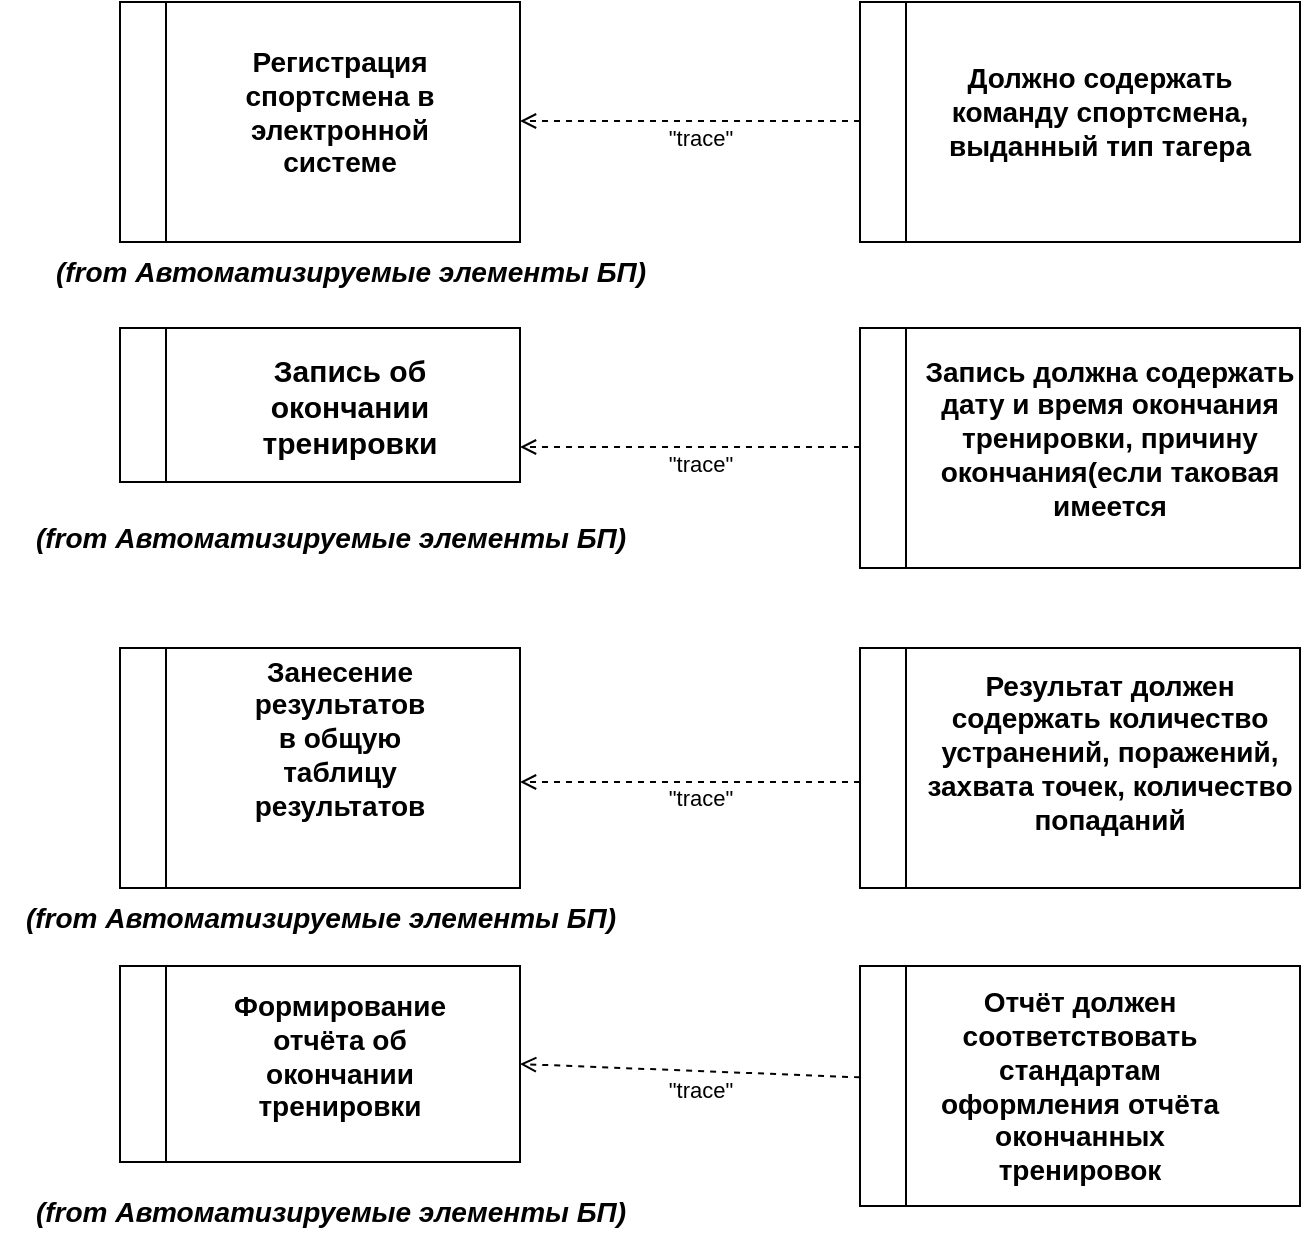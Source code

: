<mxfile version="22.0.8" type="device">
  <diagram name="Страница — 1" id="PcaY27iTRmeM68VzTSL-">
    <mxGraphModel dx="1040" dy="606" grid="1" gridSize="10" guides="1" tooltips="1" connect="1" arrows="1" fold="1" page="1" pageScale="1" pageWidth="827" pageHeight="1169" math="0" shadow="0">
      <root>
        <mxCell id="0" />
        <mxCell id="1" parent="0" />
        <mxCell id="Dm_8WElvDobPEIF0tm5e-1" value="" style="swimlane;horizontal=0;whiteSpace=wrap;html=1;" parent="1" vertex="1">
          <mxGeometry x="190" y="692" width="200" height="98" as="geometry" />
        </mxCell>
        <mxCell id="Dm_8WElvDobPEIF0tm5e-2" value="Формирование отчёта об окончании тренировки" style="text;html=1;strokeColor=none;fillColor=none;align=center;verticalAlign=middle;whiteSpace=wrap;rounded=0;fontStyle=1;fontSize=14;" parent="Dm_8WElvDobPEIF0tm5e-1" vertex="1">
          <mxGeometry x="80" y="30" width="60" height="30" as="geometry" />
        </mxCell>
        <mxCell id="Dm_8WElvDobPEIF0tm5e-3" value="" style="swimlane;horizontal=0;whiteSpace=wrap;html=1;" parent="1" vertex="1">
          <mxGeometry x="560" y="373" width="220" height="120" as="geometry" />
        </mxCell>
        <mxCell id="Dm_8WElvDobPEIF0tm5e-4" value="Запись должна содержать дату и время окончания тренировки, причину окончания(если таковая имеется" style="text;html=1;strokeColor=none;fillColor=none;align=center;verticalAlign=middle;whiteSpace=wrap;rounded=0;fontStyle=1;fontSize=14;" parent="Dm_8WElvDobPEIF0tm5e-3" vertex="1">
          <mxGeometry x="30" y="40" width="190" height="30" as="geometry" />
        </mxCell>
        <mxCell id="Dm_8WElvDobPEIF0tm5e-5" value="" style="swimlane;horizontal=0;whiteSpace=wrap;html=1;" parent="1" vertex="1">
          <mxGeometry x="190" y="210" width="200" height="120" as="geometry" />
        </mxCell>
        <mxCell id="Dm_8WElvDobPEIF0tm5e-6" value="Регистрация спортсмена в электронной системе" style="text;html=1;strokeColor=none;fillColor=none;align=center;verticalAlign=middle;whiteSpace=wrap;rounded=0;fontSize=14;fontStyle=1" parent="Dm_8WElvDobPEIF0tm5e-5" vertex="1">
          <mxGeometry x="60" y="40" width="100" height="30" as="geometry" />
        </mxCell>
        <mxCell id="Dm_8WElvDobPEIF0tm5e-7" value="" style="swimlane;horizontal=0;whiteSpace=wrap;html=1;" parent="1" vertex="1">
          <mxGeometry x="560" y="533" width="220" height="120" as="geometry" />
        </mxCell>
        <mxCell id="Dm_8WElvDobPEIF0tm5e-8" value="Результат должен содержать количество устранений, поражений, захвата точек, количество попаданий" style="text;html=1;strokeColor=none;fillColor=none;align=center;verticalAlign=middle;whiteSpace=wrap;rounded=0;fontSize=14;fontStyle=1" parent="Dm_8WElvDobPEIF0tm5e-7" vertex="1">
          <mxGeometry x="30" y="37" width="190" height="30" as="geometry" />
        </mxCell>
        <mxCell id="Dm_8WElvDobPEIF0tm5e-9" value="" style="swimlane;horizontal=0;whiteSpace=wrap;html=1;" parent="1" vertex="1">
          <mxGeometry x="560" y="210" width="220" height="120" as="geometry" />
        </mxCell>
        <mxCell id="Dm_8WElvDobPEIF0tm5e-10" value="Должно содержать команду спортсмена, выданный тип тагера" style="text;html=1;strokeColor=none;fillColor=none;align=center;verticalAlign=middle;whiteSpace=wrap;rounded=0;fontStyle=1;fontSize=14;" parent="Dm_8WElvDobPEIF0tm5e-9" vertex="1">
          <mxGeometry x="40" y="40" width="160" height="30" as="geometry" />
        </mxCell>
        <mxCell id="Dm_8WElvDobPEIF0tm5e-11" value="" style="swimlane;horizontal=0;whiteSpace=wrap;html=1;fontStyle=1" parent="1" vertex="1">
          <mxGeometry x="190" y="373" width="200" height="77" as="geometry" />
        </mxCell>
        <mxCell id="Dm_8WElvDobPEIF0tm5e-12" value="Запись об окончании тренировки" style="text;html=1;strokeColor=none;fillColor=none;align=center;verticalAlign=middle;whiteSpace=wrap;rounded=0;fontStyle=1;fontSize=15;" parent="Dm_8WElvDobPEIF0tm5e-11" vertex="1">
          <mxGeometry x="70" y="23.5" width="90" height="30" as="geometry" />
        </mxCell>
        <mxCell id="Dm_8WElvDobPEIF0tm5e-13" value="" style="swimlane;horizontal=0;whiteSpace=wrap;html=1;" parent="1" vertex="1">
          <mxGeometry x="190" y="533" width="200" height="120" as="geometry" />
        </mxCell>
        <mxCell id="Dm_8WElvDobPEIF0tm5e-14" value="Занесение результатов в общую таблицу результатов" style="text;html=1;strokeColor=none;fillColor=none;align=center;verticalAlign=middle;whiteSpace=wrap;rounded=0;fontStyle=1;fontSize=14;" parent="Dm_8WElvDobPEIF0tm5e-13" vertex="1">
          <mxGeometry x="80" y="30" width="60" height="30" as="geometry" />
        </mxCell>
        <mxCell id="Dm_8WElvDobPEIF0tm5e-23" style="rounded=0;orthogonalLoop=1;jettySize=auto;html=1;entryX=1;entryY=0.5;entryDx=0;entryDy=0;endArrow=open;endFill=0;dashed=1;" parent="1" source="Dm_8WElvDobPEIF0tm5e-15" target="Dm_8WElvDobPEIF0tm5e-1" edge="1">
          <mxGeometry relative="1" as="geometry" />
        </mxCell>
        <mxCell id="Dm_8WElvDobPEIF0tm5e-26" value="&quot;trace&quot;" style="edgeLabel;html=1;align=center;verticalAlign=middle;resizable=0;points=[];" parent="Dm_8WElvDobPEIF0tm5e-23" vertex="1" connectable="0">
          <mxGeometry x="-0.494" y="2" relative="1" as="geometry">
            <mxPoint x="-37" y="6" as="offset" />
          </mxGeometry>
        </mxCell>
        <mxCell id="Dm_8WElvDobPEIF0tm5e-15" value="" style="swimlane;horizontal=0;whiteSpace=wrap;html=1;" parent="1" vertex="1">
          <mxGeometry x="560" y="692" width="220" height="120" as="geometry" />
        </mxCell>
        <mxCell id="Dm_8WElvDobPEIF0tm5e-16" value="Отчёт должен соответствовать стандартам оформления отчёта окончанных тренировок" style="text;html=1;strokeColor=none;fillColor=none;align=center;verticalAlign=middle;whiteSpace=wrap;rounded=0;fontStyle=1;fontSize=14;" parent="Dm_8WElvDobPEIF0tm5e-15" vertex="1">
          <mxGeometry x="30" y="42.5" width="160" height="35" as="geometry" />
        </mxCell>
        <mxCell id="Dm_8WElvDobPEIF0tm5e-19" value="(from Автоматизируемые элементы БП)" style="text;html=1;align=center;verticalAlign=middle;resizable=0;points=[];autosize=1;strokeColor=none;fillColor=none;fontStyle=3;fontSize=14;" parent="1" vertex="1">
          <mxGeometry x="145" y="330" width="320" height="30" as="geometry" />
        </mxCell>
        <mxCell id="Dm_8WElvDobPEIF0tm5e-20" value="&lt;span style=&quot;font-size: 14px;&quot;&gt;(from Автоматизируемые элементы БП)&lt;/span&gt;" style="text;html=1;align=center;verticalAlign=middle;resizable=0;points=[];autosize=1;strokeColor=none;fillColor=none;fontStyle=3;fontSize=14;" parent="1" vertex="1">
          <mxGeometry x="135" y="463" width="320" height="30" as="geometry" />
        </mxCell>
        <mxCell id="Dm_8WElvDobPEIF0tm5e-21" value="(from Автоматизируемые элементы БП)" style="text;html=1;align=center;verticalAlign=middle;resizable=0;points=[];autosize=1;strokeColor=none;fillColor=none;fontStyle=3;fontSize=14;" parent="1" vertex="1">
          <mxGeometry x="130" y="653" width="320" height="30" as="geometry" />
        </mxCell>
        <mxCell id="Dm_8WElvDobPEIF0tm5e-22" value="(from Автоматизируемые элементы БП)" style="text;html=1;align=center;verticalAlign=middle;resizable=0;points=[];autosize=1;strokeColor=none;fillColor=none;fontStyle=3;fontSize=14;" parent="1" vertex="1">
          <mxGeometry x="135" y="800" width="320" height="30" as="geometry" />
        </mxCell>
        <mxCell id="Dm_8WElvDobPEIF0tm5e-27" style="edgeStyle=orthogonalEdgeStyle;rounded=0;orthogonalLoop=1;jettySize=auto;html=1;entryX=1;entryY=0.5;entryDx=0;entryDy=0;endArrow=open;endFill=0;dashed=1;" parent="1" edge="1">
          <mxGeometry relative="1" as="geometry">
            <mxPoint x="560" y="600" as="sourcePoint" />
            <mxPoint x="390" y="600" as="targetPoint" />
          </mxGeometry>
        </mxCell>
        <mxCell id="Dm_8WElvDobPEIF0tm5e-28" value="&quot;trace&quot;" style="edgeLabel;html=1;align=center;verticalAlign=middle;resizable=0;points=[];" parent="Dm_8WElvDobPEIF0tm5e-27" vertex="1" connectable="0">
          <mxGeometry x="-0.494" y="2" relative="1" as="geometry">
            <mxPoint x="-37" y="6" as="offset" />
          </mxGeometry>
        </mxCell>
        <mxCell id="Dm_8WElvDobPEIF0tm5e-31" style="edgeStyle=orthogonalEdgeStyle;rounded=0;orthogonalLoop=1;jettySize=auto;html=1;entryX=1;entryY=0.5;entryDx=0;entryDy=0;endArrow=open;endFill=0;dashed=1;" parent="1" edge="1">
          <mxGeometry relative="1" as="geometry">
            <mxPoint x="560" y="432.5" as="sourcePoint" />
            <mxPoint x="390" y="432.5" as="targetPoint" />
          </mxGeometry>
        </mxCell>
        <mxCell id="Dm_8WElvDobPEIF0tm5e-32" value="&quot;trace&quot;" style="edgeLabel;html=1;align=center;verticalAlign=middle;resizable=0;points=[];" parent="Dm_8WElvDobPEIF0tm5e-31" vertex="1" connectable="0">
          <mxGeometry x="-0.494" y="2" relative="1" as="geometry">
            <mxPoint x="-37" y="6" as="offset" />
          </mxGeometry>
        </mxCell>
        <mxCell id="Dm_8WElvDobPEIF0tm5e-33" style="edgeStyle=orthogonalEdgeStyle;rounded=0;orthogonalLoop=1;jettySize=auto;html=1;entryX=1;entryY=0.5;entryDx=0;entryDy=0;endArrow=open;endFill=0;dashed=1;" parent="1" edge="1">
          <mxGeometry relative="1" as="geometry">
            <mxPoint x="560" y="269.5" as="sourcePoint" />
            <mxPoint x="390" y="269.5" as="targetPoint" />
          </mxGeometry>
        </mxCell>
        <mxCell id="Dm_8WElvDobPEIF0tm5e-34" value="&quot;trace&quot;" style="edgeLabel;html=1;align=center;verticalAlign=middle;resizable=0;points=[];" parent="Dm_8WElvDobPEIF0tm5e-33" vertex="1" connectable="0">
          <mxGeometry x="-0.494" y="2" relative="1" as="geometry">
            <mxPoint x="-37" y="6" as="offset" />
          </mxGeometry>
        </mxCell>
      </root>
    </mxGraphModel>
  </diagram>
</mxfile>
